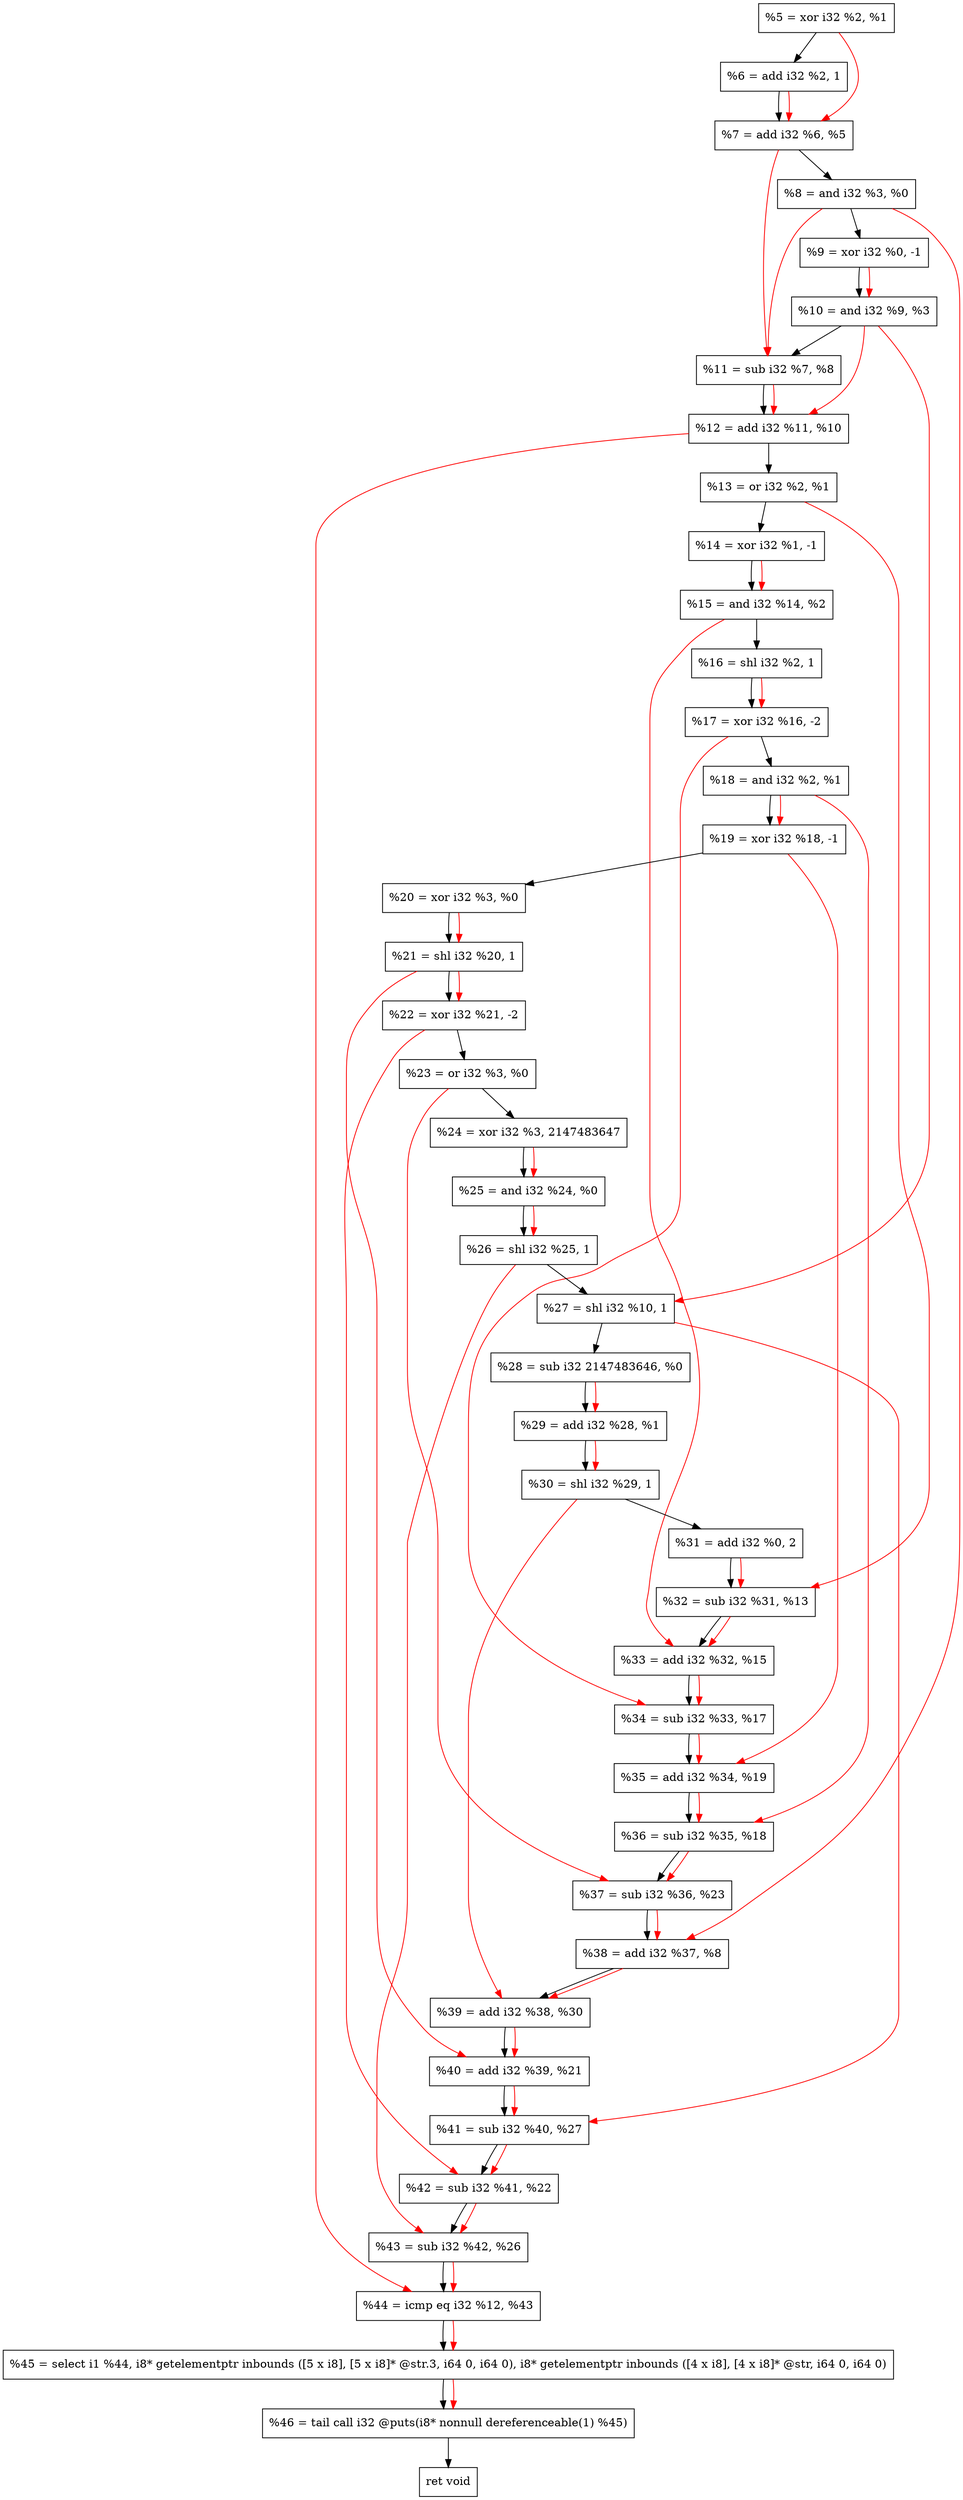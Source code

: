digraph "DFG for'crackme' function" {
	Node0x14cdb30[shape=record, label="  %5 = xor i32 %2, %1"];
	Node0x14ce1b0[shape=record, label="  %6 = add i32 %2, 1"];
	Node0x14ce220[shape=record, label="  %7 = add i32 %6, %5"];
	Node0x14ce290[shape=record, label="  %8 = and i32 %3, %0"];
	Node0x14ce330[shape=record, label="  %9 = xor i32 %0, -1"];
	Node0x14ce3a0[shape=record, label="  %10 = and i32 %9, %3"];
	Node0x14ce410[shape=record, label="  %11 = sub i32 %7, %8"];
	Node0x14ce480[shape=record, label="  %12 = add i32 %11, %10"];
	Node0x14ce4f0[shape=record, label="  %13 = or i32 %2, %1"];
	Node0x14ce560[shape=record, label="  %14 = xor i32 %1, -1"];
	Node0x14ce5d0[shape=record, label="  %15 = and i32 %14, %2"];
	Node0x14ce640[shape=record, label="  %16 = shl i32 %2, 1"];
	Node0x14ce6e0[shape=record, label="  %17 = xor i32 %16, -2"];
	Node0x14ce750[shape=record, label="  %18 = and i32 %2, %1"];
	Node0x14ce7c0[shape=record, label="  %19 = xor i32 %18, -1"];
	Node0x14ce830[shape=record, label="  %20 = xor i32 %3, %0"];
	Node0x14ce8a0[shape=record, label="  %21 = shl i32 %20, 1"];
	Node0x14ce910[shape=record, label="  %22 = xor i32 %21, -2"];
	Node0x14ce980[shape=record, label="  %23 = or i32 %3, %0"];
	Node0x14cea20[shape=record, label="  %24 = xor i32 %3, 2147483647"];
	Node0x14cea90[shape=record, label="  %25 = and i32 %24, %0"];
	Node0x14ceb00[shape=record, label="  %26 = shl i32 %25, 1"];
	Node0x14ceb70[shape=record, label="  %27 = shl i32 %10, 1"];
	Node0x14cec10[shape=record, label="  %28 = sub i32 2147483646, %0"];
	Node0x14cec80[shape=record, label="  %29 = add i32 %28, %1"];
	Node0x14cecf0[shape=record, label="  %30 = shl i32 %29, 1"];
	Node0x14ced90[shape=record, label="  %31 = add i32 %0, 2"];
	Node0x14cee00[shape=record, label="  %32 = sub i32 %31, %13"];
	Node0x14cf080[shape=record, label="  %33 = add i32 %32, %15"];
	Node0x14cf0f0[shape=record, label="  %34 = sub i32 %33, %17"];
	Node0x14cf160[shape=record, label="  %35 = add i32 %34, %19"];
	Node0x14cf1d0[shape=record, label="  %36 = sub i32 %35, %18"];
	Node0x14cf240[shape=record, label="  %37 = sub i32 %36, %23"];
	Node0x14cf2b0[shape=record, label="  %38 = add i32 %37, %8"];
	Node0x14cf320[shape=record, label="  %39 = add i32 %38, %30"];
	Node0x14cf390[shape=record, label="  %40 = add i32 %39, %21"];
	Node0x14cf400[shape=record, label="  %41 = sub i32 %40, %27"];
	Node0x14cf470[shape=record, label="  %42 = sub i32 %41, %22"];
	Node0x14cf4e0[shape=record, label="  %43 = sub i32 %42, %26"];
	Node0x14cf550[shape=record, label="  %44 = icmp eq i32 %12, %43"];
	Node0x146e268[shape=record, label="  %45 = select i1 %44, i8* getelementptr inbounds ([5 x i8], [5 x i8]* @str.3, i64 0, i64 0), i8* getelementptr inbounds ([4 x i8], [4 x i8]* @str, i64 0, i64 0)"];
	Node0x14cf9f0[shape=record, label="  %46 = tail call i32 @puts(i8* nonnull dereferenceable(1) %45)"];
	Node0x14cfa40[shape=record, label="  ret void"];
	Node0x14cdb30 -> Node0x14ce1b0;
	Node0x14ce1b0 -> Node0x14ce220;
	Node0x14ce220 -> Node0x14ce290;
	Node0x14ce290 -> Node0x14ce330;
	Node0x14ce330 -> Node0x14ce3a0;
	Node0x14ce3a0 -> Node0x14ce410;
	Node0x14ce410 -> Node0x14ce480;
	Node0x14ce480 -> Node0x14ce4f0;
	Node0x14ce4f0 -> Node0x14ce560;
	Node0x14ce560 -> Node0x14ce5d0;
	Node0x14ce5d0 -> Node0x14ce640;
	Node0x14ce640 -> Node0x14ce6e0;
	Node0x14ce6e0 -> Node0x14ce750;
	Node0x14ce750 -> Node0x14ce7c0;
	Node0x14ce7c0 -> Node0x14ce830;
	Node0x14ce830 -> Node0x14ce8a0;
	Node0x14ce8a0 -> Node0x14ce910;
	Node0x14ce910 -> Node0x14ce980;
	Node0x14ce980 -> Node0x14cea20;
	Node0x14cea20 -> Node0x14cea90;
	Node0x14cea90 -> Node0x14ceb00;
	Node0x14ceb00 -> Node0x14ceb70;
	Node0x14ceb70 -> Node0x14cec10;
	Node0x14cec10 -> Node0x14cec80;
	Node0x14cec80 -> Node0x14cecf0;
	Node0x14cecf0 -> Node0x14ced90;
	Node0x14ced90 -> Node0x14cee00;
	Node0x14cee00 -> Node0x14cf080;
	Node0x14cf080 -> Node0x14cf0f0;
	Node0x14cf0f0 -> Node0x14cf160;
	Node0x14cf160 -> Node0x14cf1d0;
	Node0x14cf1d0 -> Node0x14cf240;
	Node0x14cf240 -> Node0x14cf2b0;
	Node0x14cf2b0 -> Node0x14cf320;
	Node0x14cf320 -> Node0x14cf390;
	Node0x14cf390 -> Node0x14cf400;
	Node0x14cf400 -> Node0x14cf470;
	Node0x14cf470 -> Node0x14cf4e0;
	Node0x14cf4e0 -> Node0x14cf550;
	Node0x14cf550 -> Node0x146e268;
	Node0x146e268 -> Node0x14cf9f0;
	Node0x14cf9f0 -> Node0x14cfa40;
edge [color=red]
	Node0x14ce1b0 -> Node0x14ce220;
	Node0x14cdb30 -> Node0x14ce220;
	Node0x14ce330 -> Node0x14ce3a0;
	Node0x14ce220 -> Node0x14ce410;
	Node0x14ce290 -> Node0x14ce410;
	Node0x14ce410 -> Node0x14ce480;
	Node0x14ce3a0 -> Node0x14ce480;
	Node0x14ce560 -> Node0x14ce5d0;
	Node0x14ce640 -> Node0x14ce6e0;
	Node0x14ce750 -> Node0x14ce7c0;
	Node0x14ce830 -> Node0x14ce8a0;
	Node0x14ce8a0 -> Node0x14ce910;
	Node0x14cea20 -> Node0x14cea90;
	Node0x14cea90 -> Node0x14ceb00;
	Node0x14ce3a0 -> Node0x14ceb70;
	Node0x14cec10 -> Node0x14cec80;
	Node0x14cec80 -> Node0x14cecf0;
	Node0x14ced90 -> Node0x14cee00;
	Node0x14ce4f0 -> Node0x14cee00;
	Node0x14cee00 -> Node0x14cf080;
	Node0x14ce5d0 -> Node0x14cf080;
	Node0x14cf080 -> Node0x14cf0f0;
	Node0x14ce6e0 -> Node0x14cf0f0;
	Node0x14cf0f0 -> Node0x14cf160;
	Node0x14ce7c0 -> Node0x14cf160;
	Node0x14cf160 -> Node0x14cf1d0;
	Node0x14ce750 -> Node0x14cf1d0;
	Node0x14cf1d0 -> Node0x14cf240;
	Node0x14ce980 -> Node0x14cf240;
	Node0x14cf240 -> Node0x14cf2b0;
	Node0x14ce290 -> Node0x14cf2b0;
	Node0x14cf2b0 -> Node0x14cf320;
	Node0x14cecf0 -> Node0x14cf320;
	Node0x14cf320 -> Node0x14cf390;
	Node0x14ce8a0 -> Node0x14cf390;
	Node0x14cf390 -> Node0x14cf400;
	Node0x14ceb70 -> Node0x14cf400;
	Node0x14cf400 -> Node0x14cf470;
	Node0x14ce910 -> Node0x14cf470;
	Node0x14cf470 -> Node0x14cf4e0;
	Node0x14ceb00 -> Node0x14cf4e0;
	Node0x14ce480 -> Node0x14cf550;
	Node0x14cf4e0 -> Node0x14cf550;
	Node0x14cf550 -> Node0x146e268;
	Node0x146e268 -> Node0x14cf9f0;
}
